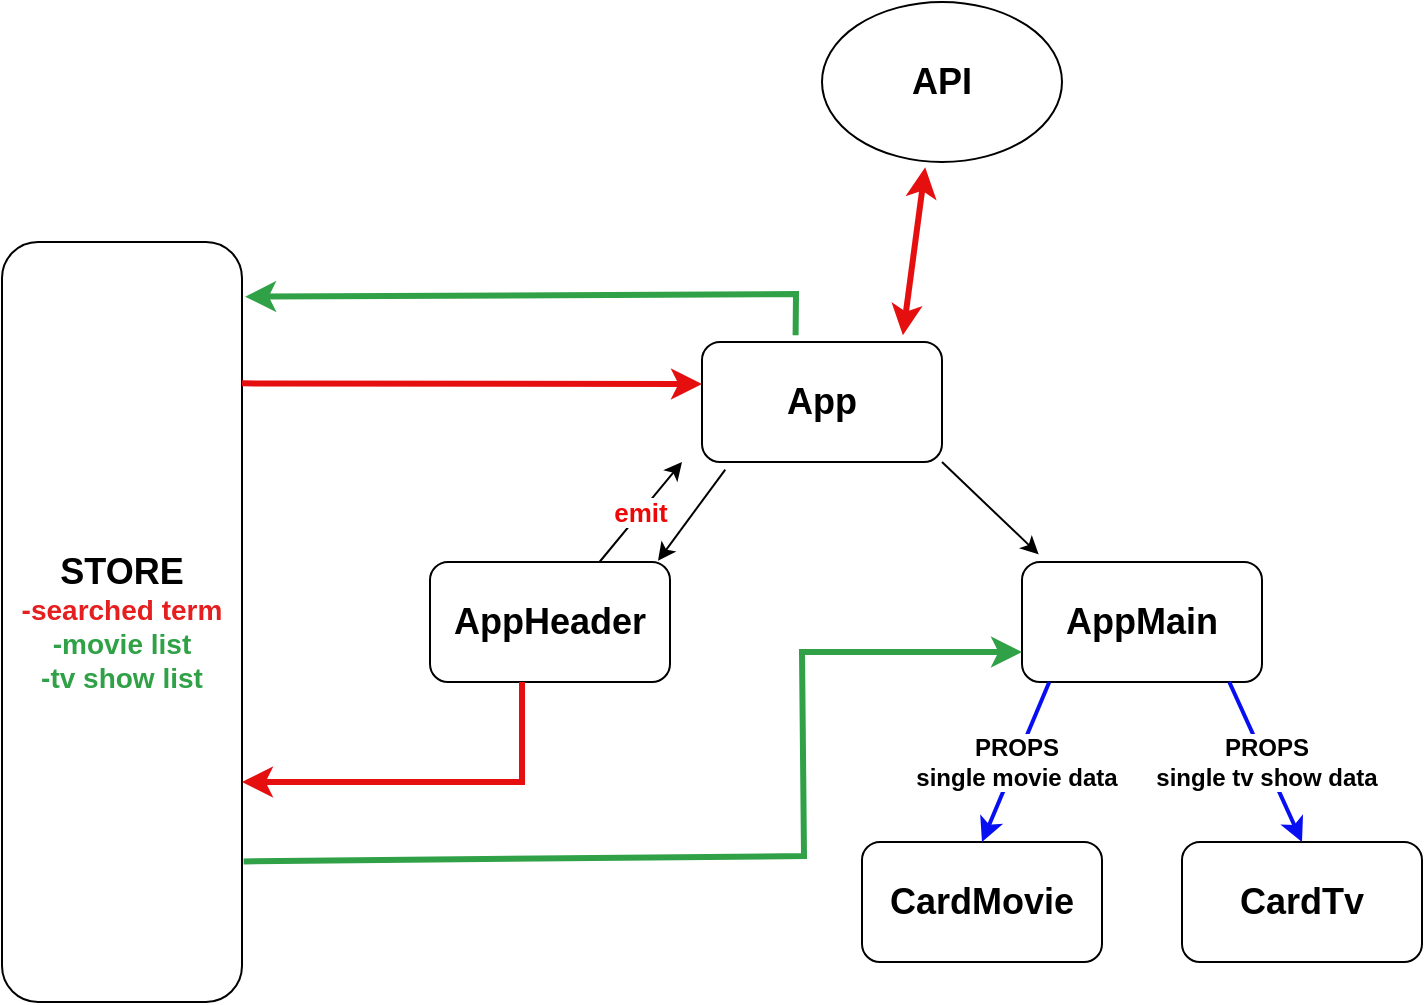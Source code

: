 <mxfile version="20.7.4" type="device"><diagram id="yA3lzAnOwo_mc2CUcxc-" name="Pagina-1"><mxGraphModel dx="1036" dy="606" grid="1" gridSize="10" guides="1" tooltips="1" connect="1" arrows="1" fold="1" page="1" pageScale="1" pageWidth="827" pageHeight="1169" math="0" shadow="0"><root><mxCell id="0"/><mxCell id="1" parent="0"/><mxCell id="ZrtuCGa2wGbswapC68GW-1" value="&lt;b&gt;&lt;font style=&quot;font-size: 18px;&quot;&gt;App&lt;/font&gt;&lt;/b&gt;" style="rounded=1;whiteSpace=wrap;html=1;" vertex="1" parent="1"><mxGeometry x="430" y="180" width="120" height="60" as="geometry"/></mxCell><mxCell id="ZrtuCGa2wGbswapC68GW-2" value="&lt;b&gt;&lt;font style=&quot;font-size: 18px;&quot;&gt;CardTv&lt;/font&gt;&lt;/b&gt;" style="rounded=1;whiteSpace=wrap;html=1;" vertex="1" parent="1"><mxGeometry x="670" y="430" width="120" height="60" as="geometry"/></mxCell><mxCell id="ZrtuCGa2wGbswapC68GW-3" value="&lt;font style=&quot;font-size: 18px;&quot;&gt;&lt;b&gt;CardMovie&lt;/b&gt;&lt;/font&gt;" style="rounded=1;whiteSpace=wrap;html=1;" vertex="1" parent="1"><mxGeometry x="510" y="430" width="120" height="60" as="geometry"/></mxCell><mxCell id="ZrtuCGa2wGbswapC68GW-4" value="&lt;b&gt;&lt;font style=&quot;font-size: 18px;&quot;&gt;AppMain&lt;/font&gt;&lt;/b&gt;" style="rounded=1;whiteSpace=wrap;html=1;" vertex="1" parent="1"><mxGeometry x="590" y="290" width="120" height="60" as="geometry"/></mxCell><mxCell id="ZrtuCGa2wGbswapC68GW-5" value="&lt;font style=&quot;font-size: 18px;&quot;&gt;&lt;b&gt;AppHeader&lt;/b&gt;&lt;/font&gt;" style="rounded=1;whiteSpace=wrap;html=1;" vertex="1" parent="1"><mxGeometry x="294" y="290" width="120" height="60" as="geometry"/></mxCell><mxCell id="ZrtuCGa2wGbswapC68GW-6" value="&lt;b&gt;&lt;font style=&quot;font-size: 18px;&quot;&gt;STORE&lt;/font&gt;&lt;/b&gt;&lt;br&gt;&lt;font style=&quot;font-size: 14px;&quot; color=&quot;#e51f1f&quot;&gt;&lt;b&gt;-searched term&lt;br&gt;&lt;/b&gt;&lt;/font&gt;&lt;b style=&quot;font-size: 14px;&quot;&gt;&lt;font style=&quot;font-size: 14px;&quot; color=&quot;#30a147&quot;&gt;-movie list&lt;br&gt;-tv show list&lt;/font&gt;&lt;/b&gt;" style="rounded=1;whiteSpace=wrap;html=1;" vertex="1" parent="1"><mxGeometry x="80" y="130" width="120" height="380" as="geometry"/></mxCell><mxCell id="ZrtuCGa2wGbswapC68GW-7" value="&lt;b&gt;&lt;font style=&quot;font-size: 18px;&quot;&gt;API&lt;/font&gt;&lt;/b&gt;" style="ellipse;whiteSpace=wrap;html=1;" vertex="1" parent="1"><mxGeometry x="490" y="10" width="120" height="80" as="geometry"/></mxCell><mxCell id="ZrtuCGa2wGbswapC68GW-8" value="" style="endArrow=classic;html=1;rounded=0;entryX=0.95;entryY=-0.01;entryDx=0;entryDy=0;entryPerimeter=0;exitX=0.097;exitY=1.063;exitDx=0;exitDy=0;exitPerimeter=0;" edge="1" parent="1" source="ZrtuCGa2wGbswapC68GW-1" target="ZrtuCGa2wGbswapC68GW-5"><mxGeometry width="50" height="50" relative="1" as="geometry"><mxPoint x="430" y="240" as="sourcePoint"/><mxPoint x="390" y="300" as="targetPoint"/></mxGeometry></mxCell><mxCell id="ZrtuCGa2wGbswapC68GW-9" value="&lt;b&gt;&lt;font color=&quot;#ed0707&quot; style=&quot;font-size: 13px;&quot;&gt;emit&lt;/font&gt;&lt;/b&gt;" style="endArrow=classic;html=1;rounded=0;" edge="1" parent="1" source="ZrtuCGa2wGbswapC68GW-5"><mxGeometry width="50" height="50" relative="1" as="geometry"><mxPoint x="423.64" y="240.0" as="sourcePoint"/><mxPoint x="420" y="240" as="targetPoint"/></mxGeometry></mxCell><mxCell id="ZrtuCGa2wGbswapC68GW-10" value="" style="endArrow=classic;html=1;rounded=0;exitX=0.097;exitY=1.063;exitDx=0;exitDy=0;exitPerimeter=0;" edge="1" parent="1"><mxGeometry width="50" height="50" relative="1" as="geometry"><mxPoint x="550.0" y="240.0" as="sourcePoint"/><mxPoint x="598.36" y="286.22" as="targetPoint"/></mxGeometry></mxCell><mxCell id="ZrtuCGa2wGbswapC68GW-11" value="&lt;b style=&quot;border-color: var(--border-color); font-size: 12px;&quot;&gt;PROPS&lt;br style=&quot;border-color: var(--border-color);&quot;&gt;single tv show data&lt;/b&gt;" style="endArrow=classic;html=1;rounded=0;entryX=0.5;entryY=0;entryDx=0;entryDy=0;exitX=0.097;exitY=1.063;exitDx=0;exitDy=0;exitPerimeter=0;strokeColor=#070ff2;strokeWidth=2;" edge="1" parent="1" target="ZrtuCGa2wGbswapC68GW-2"><mxGeometry width="50" height="50" relative="1" as="geometry"><mxPoint x="693.64" y="350" as="sourcePoint"/><mxPoint x="660" y="395.62" as="targetPoint"/></mxGeometry></mxCell><mxCell id="ZrtuCGa2wGbswapC68GW-12" value="&lt;b style=&quot;font-size: 12px;&quot;&gt;PROPS&lt;br&gt;single movie data&lt;/b&gt;" style="endArrow=classic;html=1;rounded=0;entryX=0.5;entryY=0;entryDx=0;entryDy=0;exitX=0.097;exitY=1.063;exitDx=0;exitDy=0;exitPerimeter=0;strokeColor=#070ff2;strokeWidth=2;" edge="1" parent="1" target="ZrtuCGa2wGbswapC68GW-3"><mxGeometry width="50" height="50" relative="1" as="geometry"><mxPoint x="603.64" y="350" as="sourcePoint"/><mxPoint x="570" y="395.62" as="targetPoint"/></mxGeometry></mxCell><mxCell id="ZrtuCGa2wGbswapC68GW-13" value="" style="endArrow=classic;html=1;rounded=0;strokeColor=#E60F0F;strokeWidth=3;" edge="1" parent="1"><mxGeometry width="50" height="50" relative="1" as="geometry"><mxPoint x="340" y="350" as="sourcePoint"/><mxPoint x="200" y="400" as="targetPoint"/><Array as="points"><mxPoint x="340" y="400"/></Array></mxGeometry></mxCell><mxCell id="ZrtuCGa2wGbswapC68GW-14" value="" style="endArrow=classic;html=1;rounded=0;exitX=1;exitY=0.186;exitDx=0;exitDy=0;exitPerimeter=0;strokeColor=#E60F0F;jumpSize=1;strokeWidth=3;" edge="1" parent="1" source="ZrtuCGa2wGbswapC68GW-6"><mxGeometry width="50" height="50" relative="1" as="geometry"><mxPoint x="210.0" y="200.0" as="sourcePoint"/><mxPoint x="430" y="201" as="targetPoint"/></mxGeometry></mxCell><mxCell id="ZrtuCGa2wGbswapC68GW-15" value="" style="endArrow=classic;html=1;rounded=0;exitX=0.39;exitY=-0.057;exitDx=0;exitDy=0;exitPerimeter=0;strokeColor=#30A147;entryX=1.013;entryY=0.072;entryDx=0;entryDy=0;entryPerimeter=0;shadow=0;strokeWidth=3;" edge="1" parent="1" source="ZrtuCGa2wGbswapC68GW-1" target="ZrtuCGa2wGbswapC68GW-6"><mxGeometry width="50" height="50" relative="1" as="geometry"><mxPoint x="233.64" y="110.0" as="sourcePoint"/><mxPoint x="210" y="156" as="targetPoint"/><Array as="points"><mxPoint x="477" y="156"/></Array></mxGeometry></mxCell><mxCell id="ZrtuCGa2wGbswapC68GW-16" value="" style="endArrow=classic;html=1;rounded=0;entryX=0;entryY=0.75;entryDx=0;entryDy=0;exitX=1.007;exitY=0.815;exitDx=0;exitDy=0;exitPerimeter=0;strokeColor=#30A147;jumpSize=60;shadow=0;strokeWidth=3;" edge="1" parent="1" source="ZrtuCGa2wGbswapC68GW-6" target="ZrtuCGa2wGbswapC68GW-4"><mxGeometry width="50" height="50" relative="1" as="geometry"><mxPoint x="213.64" y="437.19" as="sourcePoint"/><mxPoint x="180" y="482.81" as="targetPoint"/><Array as="points"><mxPoint x="481" y="437"/><mxPoint x="480" y="335"/></Array></mxGeometry></mxCell><mxCell id="ZrtuCGa2wGbswapC68GW-17" value="" style="endArrow=classic;startArrow=classic;html=1;rounded=0;shadow=0;sketch=0;strokeColor=#E60F0F;strokeWidth=3;fontSize=11;fontColor=default;jumpSize=60;entryX=0.43;entryY=1.033;entryDx=0;entryDy=0;entryPerimeter=0;exitX=0.837;exitY=-0.057;exitDx=0;exitDy=0;exitPerimeter=0;" edge="1" parent="1" source="ZrtuCGa2wGbswapC68GW-1" target="ZrtuCGa2wGbswapC68GW-7"><mxGeometry width="50" height="50" relative="1" as="geometry"><mxPoint x="530" y="170" as="sourcePoint"/><mxPoint x="540" y="100" as="targetPoint"/></mxGeometry></mxCell></root></mxGraphModel></diagram></mxfile>